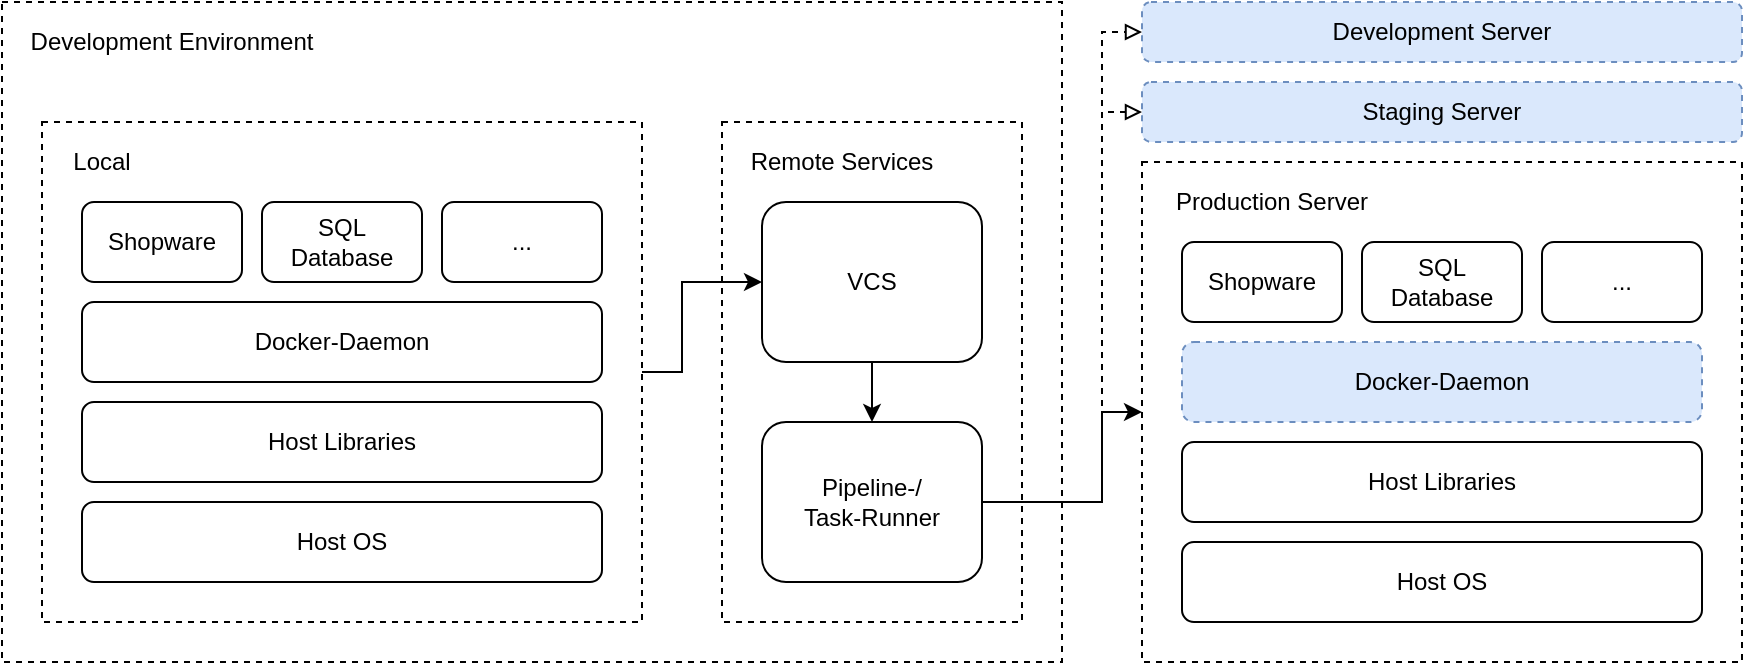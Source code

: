 <mxfile version="21.6.8" type="device">
  <diagram name="Page-1" id="vjlBnOWb9fPwGl2BdmOG">
    <mxGraphModel dx="954" dy="589" grid="1" gridSize="10" guides="1" tooltips="1" connect="1" arrows="0" fold="1" page="1" pageScale="1" pageWidth="850" pageHeight="1100" background="none" math="0" shadow="0">
      <root>
        <mxCell id="0" />
        <mxCell id="1" parent="0" />
        <mxCell id="_hCdmrH9eaF0TwHRX250-23" value="" style="rounded=0;whiteSpace=wrap;html=1;fillColor=none;dashed=1;" parent="1" vertex="1">
          <mxGeometry x="20" width="530" height="330" as="geometry" />
        </mxCell>
        <mxCell id="_hCdmrH9eaF0TwHRX250-53" value="" style="rounded=0;whiteSpace=wrap;html=1;fillColor=none;dashed=1;" parent="1" vertex="1">
          <mxGeometry x="380" y="60" width="150" height="250" as="geometry" />
        </mxCell>
        <mxCell id="_hCdmrH9eaF0TwHRX250-43" value="" style="rounded=0;whiteSpace=wrap;html=1;fillColor=none;dashed=1;" parent="1" vertex="1">
          <mxGeometry x="590" y="80" width="300" height="250" as="geometry" />
        </mxCell>
        <mxCell id="_hCdmrH9eaF0TwHRX250-56" style="edgeStyle=orthogonalEdgeStyle;rounded=0;orthogonalLoop=1;jettySize=auto;html=1;exitX=1;exitY=0.5;exitDx=0;exitDy=0;entryX=0;entryY=0.5;entryDx=0;entryDy=0;" parent="1" source="_hCdmrH9eaF0TwHRX250-12" target="_hCdmrH9eaF0TwHRX250-27" edge="1">
          <mxGeometry relative="1" as="geometry">
            <Array as="points">
              <mxPoint x="360" y="185" />
              <mxPoint x="360" y="140" />
            </Array>
          </mxGeometry>
        </mxCell>
        <mxCell id="_hCdmrH9eaF0TwHRX250-12" value="" style="rounded=0;whiteSpace=wrap;html=1;fillColor=none;dashed=1;" parent="1" vertex="1">
          <mxGeometry x="40" y="60" width="300" height="250" as="geometry" />
        </mxCell>
        <mxCell id="_hCdmrH9eaF0TwHRX250-13" value="Local" style="text;html=1;strokeColor=none;fillColor=none;align=center;verticalAlign=middle;whiteSpace=wrap;rounded=0;" parent="1" vertex="1">
          <mxGeometry x="40" y="60" width="60" height="40" as="geometry" />
        </mxCell>
        <mxCell id="_hCdmrH9eaF0TwHRX250-14" value="Host OS" style="rounded=1;whiteSpace=wrap;html=1;" parent="1" vertex="1">
          <mxGeometry x="60" y="250" width="260" height="40" as="geometry" />
        </mxCell>
        <mxCell id="_hCdmrH9eaF0TwHRX250-15" value="Host Libraries" style="rounded=1;whiteSpace=wrap;html=1;" parent="1" vertex="1">
          <mxGeometry x="60" y="200" width="260" height="40" as="geometry" />
        </mxCell>
        <mxCell id="_hCdmrH9eaF0TwHRX250-16" value="Shopware" style="rounded=1;whiteSpace=wrap;html=1;" parent="1" vertex="1">
          <mxGeometry x="60" y="100" width="80" height="40" as="geometry" />
        </mxCell>
        <mxCell id="_hCdmrH9eaF0TwHRX250-17" value="Docker-Daemon" style="rounded=1;whiteSpace=wrap;html=1;" parent="1" vertex="1">
          <mxGeometry x="60" y="150" width="260" height="40" as="geometry" />
        </mxCell>
        <mxCell id="_hCdmrH9eaF0TwHRX250-24" value="Development Environment" style="text;html=1;strokeColor=none;fillColor=none;align=center;verticalAlign=middle;whiteSpace=wrap;rounded=0;" parent="1" vertex="1">
          <mxGeometry x="20" width="170" height="40" as="geometry" />
        </mxCell>
        <mxCell id="_hCdmrH9eaF0TwHRX250-57" style="edgeStyle=orthogonalEdgeStyle;rounded=0;orthogonalLoop=1;jettySize=auto;html=1;exitX=0.5;exitY=1;exitDx=0;exitDy=0;entryX=0.5;entryY=0;entryDx=0;entryDy=0;" parent="1" source="_hCdmrH9eaF0TwHRX250-27" target="_hCdmrH9eaF0TwHRX250-28" edge="1">
          <mxGeometry relative="1" as="geometry" />
        </mxCell>
        <mxCell id="_hCdmrH9eaF0TwHRX250-27" value="VCS" style="rounded=1;whiteSpace=wrap;html=1;" parent="1" vertex="1">
          <mxGeometry x="400" y="100" width="110" height="80" as="geometry" />
        </mxCell>
        <mxCell id="_hCdmrH9eaF0TwHRX250-55" style="edgeStyle=orthogonalEdgeStyle;rounded=0;orthogonalLoop=1;jettySize=auto;html=1;exitX=1;exitY=0.5;exitDx=0;exitDy=0;entryX=0;entryY=0.5;entryDx=0;entryDy=0;" parent="1" source="_hCdmrH9eaF0TwHRX250-28" target="_hCdmrH9eaF0TwHRX250-43" edge="1">
          <mxGeometry relative="1" as="geometry">
            <mxPoint x="720" y="165" as="targetPoint" />
            <Array as="points">
              <mxPoint x="570" y="250" />
              <mxPoint x="570" y="205" />
            </Array>
          </mxGeometry>
        </mxCell>
        <mxCell id="_hCdmrH9eaF0TwHRX250-58" style="edgeStyle=orthogonalEdgeStyle;rounded=0;orthogonalLoop=1;jettySize=auto;html=1;exitX=1;exitY=0.5;exitDx=0;exitDy=0;entryX=0;entryY=0.5;entryDx=0;entryDy=0;dashed=1;endArrow=block;endFill=0;" parent="1" source="_hCdmrH9eaF0TwHRX250-28" target="_hCdmrH9eaF0TwHRX250-30" edge="1">
          <mxGeometry relative="1" as="geometry">
            <mxPoint x="570" y="60" as="targetPoint" />
            <Array as="points">
              <mxPoint x="570" y="250" />
              <mxPoint x="570" y="55" />
            </Array>
          </mxGeometry>
        </mxCell>
        <mxCell id="_hCdmrH9eaF0TwHRX250-59" style="edgeStyle=orthogonalEdgeStyle;rounded=0;orthogonalLoop=1;jettySize=auto;html=1;exitX=1;exitY=0.5;exitDx=0;exitDy=0;entryX=0;entryY=0.5;entryDx=0;entryDy=0;dashed=1;endArrow=block;endFill=0;" parent="1" source="_hCdmrH9eaF0TwHRX250-28" target="_hCdmrH9eaF0TwHRX250-29" edge="1">
          <mxGeometry relative="1" as="geometry">
            <Array as="points">
              <mxPoint x="570" y="250" />
              <mxPoint x="570" y="15" />
            </Array>
          </mxGeometry>
        </mxCell>
        <mxCell id="_hCdmrH9eaF0TwHRX250-28" value="&lt;div&gt;Pipeline-/&lt;/div&gt;&lt;div&gt;Task-Runner&lt;br&gt;&lt;/div&gt;" style="rounded=1;whiteSpace=wrap;html=1;" parent="1" vertex="1">
          <mxGeometry x="400" y="210" width="110" height="80" as="geometry" />
        </mxCell>
        <mxCell id="_hCdmrH9eaF0TwHRX250-29" value="Development Server" style="rounded=1;whiteSpace=wrap;html=1;dashed=1;fillColor=#dae8fc;strokeColor=#6c8ebf;" parent="1" vertex="1">
          <mxGeometry x="590" width="300" height="30" as="geometry" />
        </mxCell>
        <mxCell id="_hCdmrH9eaF0TwHRX250-30" value="Staging Server" style="rounded=1;whiteSpace=wrap;html=1;dashed=1;fillColor=#dae8fc;strokeColor=#6c8ebf;" parent="1" vertex="1">
          <mxGeometry x="590" y="40" width="300" height="30" as="geometry" />
        </mxCell>
        <mxCell id="_hCdmrH9eaF0TwHRX250-37" value="Production Server" style="text;html=1;strokeColor=none;fillColor=none;align=center;verticalAlign=middle;whiteSpace=wrap;rounded=0;" parent="1" vertex="1">
          <mxGeometry x="590" y="80" width="130" height="40" as="geometry" />
        </mxCell>
        <mxCell id="_hCdmrH9eaF0TwHRX250-41" value="SQL Database" style="rounded=1;whiteSpace=wrap;html=1;" parent="1" vertex="1">
          <mxGeometry x="150" y="100" width="80" height="40" as="geometry" />
        </mxCell>
        <mxCell id="_hCdmrH9eaF0TwHRX250-42" value="..." style="rounded=1;whiteSpace=wrap;html=1;" parent="1" vertex="1">
          <mxGeometry x="240" y="100" width="80" height="40" as="geometry" />
        </mxCell>
        <mxCell id="_hCdmrH9eaF0TwHRX250-54" value="Remote Services" style="text;html=1;strokeColor=none;fillColor=none;align=center;verticalAlign=middle;whiteSpace=wrap;rounded=0;" parent="1" vertex="1">
          <mxGeometry x="380" y="60" width="120" height="40" as="geometry" />
        </mxCell>
        <mxCell id="KcxRCMiwp0PWaz1dn4ss-1" value="Host OS" style="rounded=1;whiteSpace=wrap;html=1;" parent="1" vertex="1">
          <mxGeometry x="610" y="270" width="260" height="40" as="geometry" />
        </mxCell>
        <mxCell id="KcxRCMiwp0PWaz1dn4ss-2" value="Host Libraries" style="rounded=1;whiteSpace=wrap;html=1;" parent="1" vertex="1">
          <mxGeometry x="610" y="220" width="260" height="40" as="geometry" />
        </mxCell>
        <mxCell id="KcxRCMiwp0PWaz1dn4ss-3" value="Shopware" style="rounded=1;whiteSpace=wrap;html=1;" parent="1" vertex="1">
          <mxGeometry x="610" y="120" width="80" height="40" as="geometry" />
        </mxCell>
        <mxCell id="KcxRCMiwp0PWaz1dn4ss-4" value="Docker-Daemon" style="rounded=1;whiteSpace=wrap;html=1;dashed=1;fillColor=#dae8fc;strokeColor=#6c8ebf;" parent="1" vertex="1">
          <mxGeometry x="610" y="170" width="260" height="40" as="geometry" />
        </mxCell>
        <mxCell id="KcxRCMiwp0PWaz1dn4ss-5" value="SQL Database" style="rounded=1;whiteSpace=wrap;html=1;" parent="1" vertex="1">
          <mxGeometry x="700" y="120" width="80" height="40" as="geometry" />
        </mxCell>
        <mxCell id="KcxRCMiwp0PWaz1dn4ss-6" value="..." style="rounded=1;whiteSpace=wrap;html=1;" parent="1" vertex="1">
          <mxGeometry x="790" y="120" width="80" height="40" as="geometry" />
        </mxCell>
      </root>
    </mxGraphModel>
  </diagram>
</mxfile>
